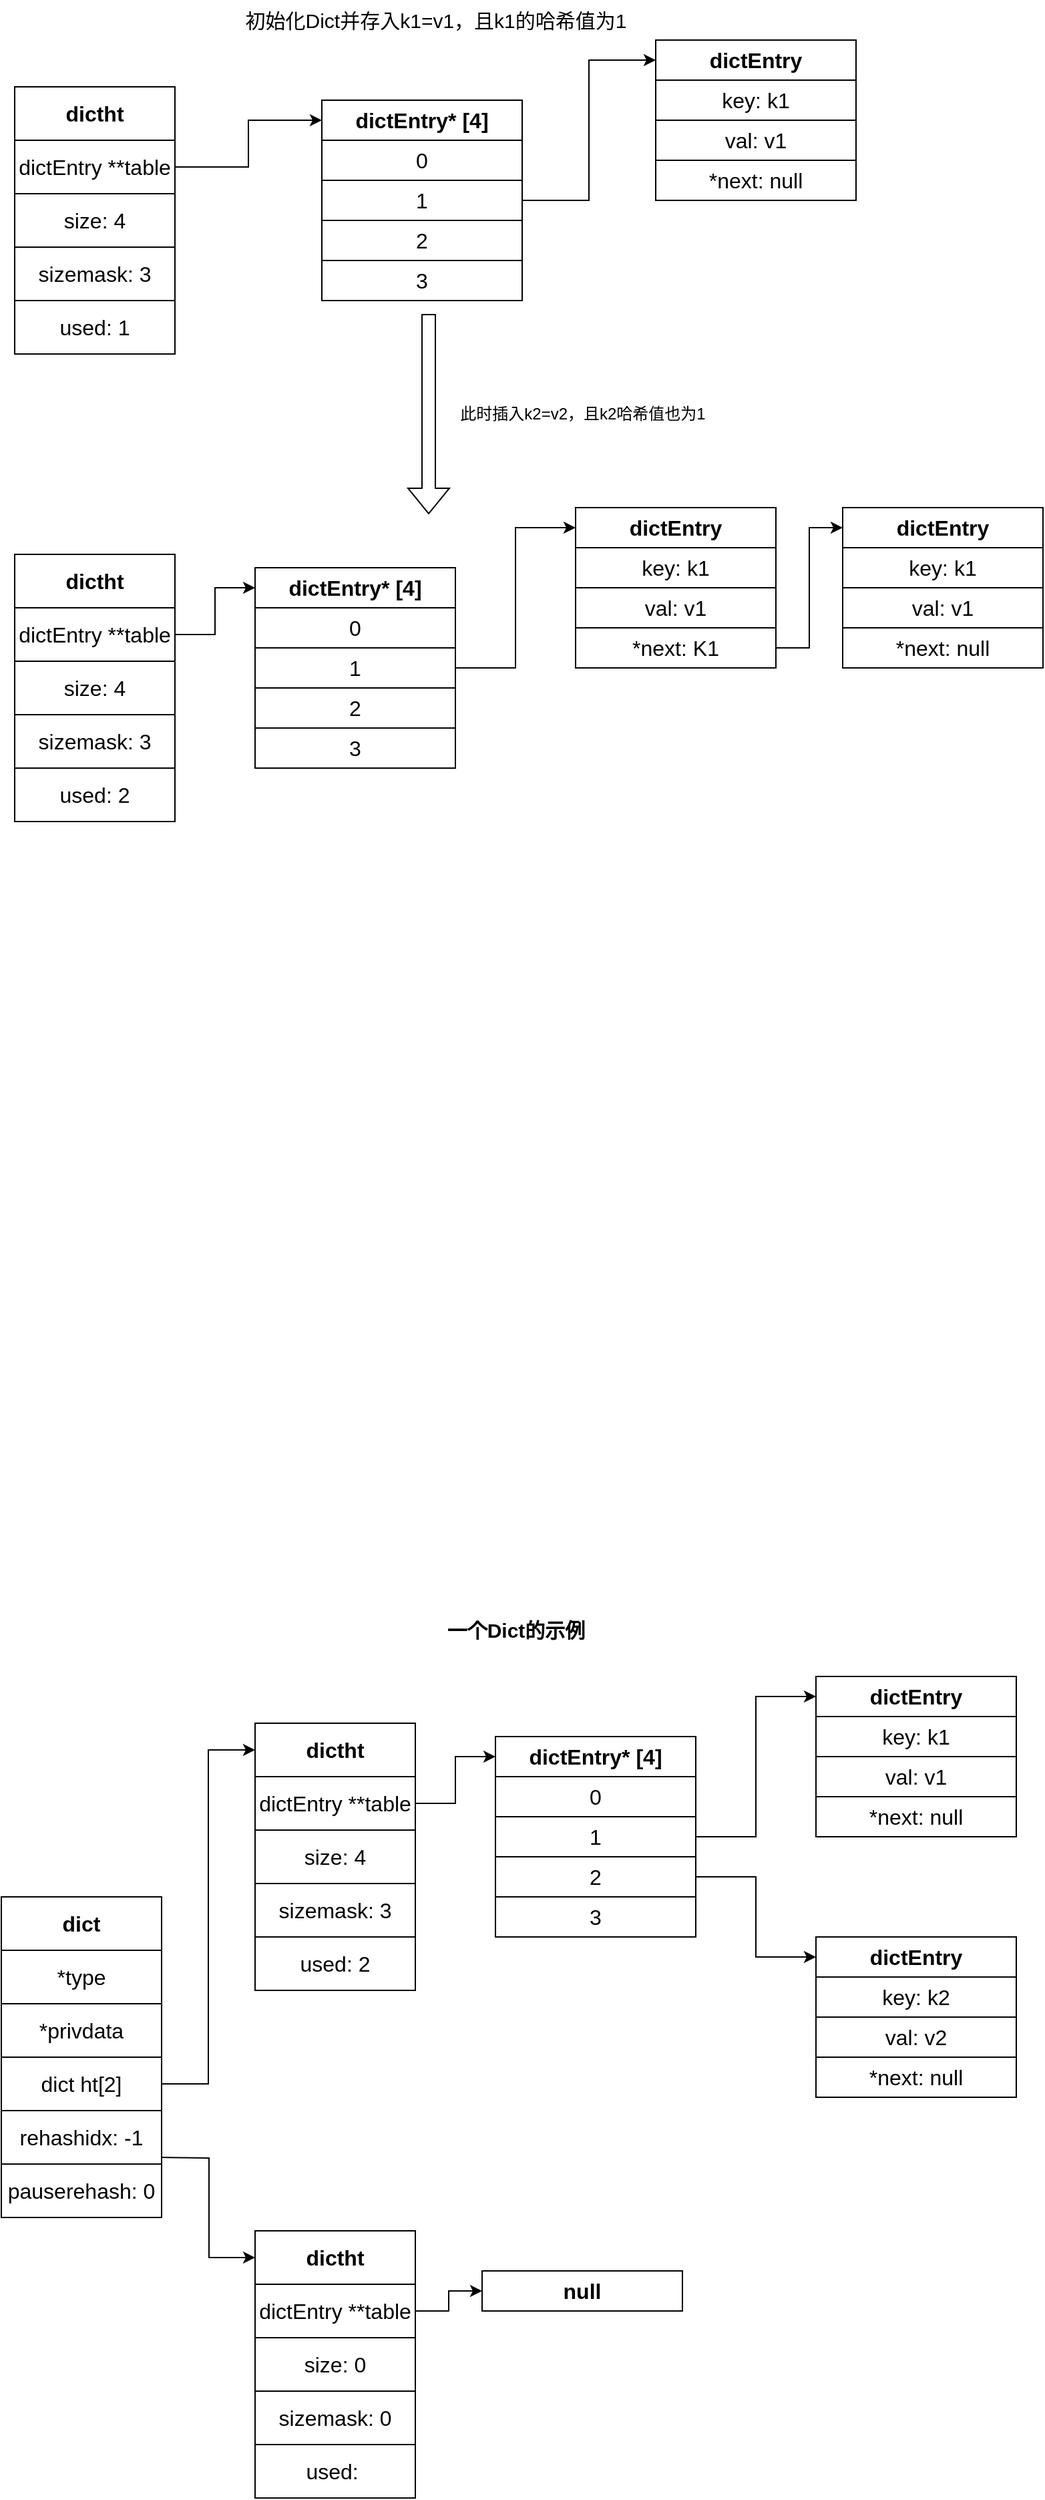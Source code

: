 <mxfile version="24.7.7">
  <diagram name="第 1 页" id="fFlaJX8ODdMYMMHQ2z1i">
    <mxGraphModel dx="1434" dy="738" grid="1" gridSize="10" guides="1" tooltips="1" connect="1" arrows="1" fold="1" page="1" pageScale="1" pageWidth="827" pageHeight="1169" math="0" shadow="0">
      <root>
        <mxCell id="0" />
        <mxCell id="1" parent="0" />
        <mxCell id="mK7CetRMmwwFLpDrGTnG-1" value="dictht" style="rounded=0;whiteSpace=wrap;html=1;fontSize=16;fontStyle=1" vertex="1" parent="1">
          <mxGeometry x="30" y="120" width="120" height="40" as="geometry" />
        </mxCell>
        <mxCell id="mK7CetRMmwwFLpDrGTnG-15" style="edgeStyle=orthogonalEdgeStyle;rounded=0;orthogonalLoop=1;jettySize=auto;html=1;entryX=0;entryY=0.5;entryDx=0;entryDy=0;" edge="1" parent="1" source="mK7CetRMmwwFLpDrGTnG-2" target="mK7CetRMmwwFLpDrGTnG-6">
          <mxGeometry relative="1" as="geometry" />
        </mxCell>
        <mxCell id="mK7CetRMmwwFLpDrGTnG-2" value="dictEntry **table" style="rounded=0;whiteSpace=wrap;html=1;fontSize=16;fontStyle=0" vertex="1" parent="1">
          <mxGeometry x="30" y="160" width="120" height="40" as="geometry" />
        </mxCell>
        <mxCell id="mK7CetRMmwwFLpDrGTnG-3" value="size: 4" style="rounded=0;whiteSpace=wrap;html=1;fontSize=16;fontStyle=0" vertex="1" parent="1">
          <mxGeometry x="30" y="200" width="120" height="40" as="geometry" />
        </mxCell>
        <mxCell id="mK7CetRMmwwFLpDrGTnG-4" value="sizemask: 3" style="rounded=0;whiteSpace=wrap;html=1;fontSize=16;fontStyle=0" vertex="1" parent="1">
          <mxGeometry x="30" y="240" width="120" height="40" as="geometry" />
        </mxCell>
        <mxCell id="mK7CetRMmwwFLpDrGTnG-5" value="used: 1" style="rounded=0;whiteSpace=wrap;html=1;fontSize=16;fontStyle=0" vertex="1" parent="1">
          <mxGeometry x="30" y="280" width="120" height="40" as="geometry" />
        </mxCell>
        <mxCell id="mK7CetRMmwwFLpDrGTnG-6" value="dictEntry* [4]" style="rounded=0;whiteSpace=wrap;html=1;fontSize=16;fontStyle=1" vertex="1" parent="1">
          <mxGeometry x="260" y="130" width="150" height="30" as="geometry" />
        </mxCell>
        <mxCell id="mK7CetRMmwwFLpDrGTnG-11" value="0" style="rounded=0;whiteSpace=wrap;html=1;fontSize=16;fontStyle=0" vertex="1" parent="1">
          <mxGeometry x="260" y="160" width="150" height="30" as="geometry" />
        </mxCell>
        <mxCell id="mK7CetRMmwwFLpDrGTnG-21" style="edgeStyle=orthogonalEdgeStyle;rounded=0;orthogonalLoop=1;jettySize=auto;html=1;exitX=1;exitY=0.5;exitDx=0;exitDy=0;entryX=0;entryY=0.5;entryDx=0;entryDy=0;" edge="1" parent="1" source="mK7CetRMmwwFLpDrGTnG-12" target="mK7CetRMmwwFLpDrGTnG-16">
          <mxGeometry relative="1" as="geometry" />
        </mxCell>
        <mxCell id="mK7CetRMmwwFLpDrGTnG-12" value="1" style="rounded=0;whiteSpace=wrap;html=1;fontSize=16;fontStyle=0" vertex="1" parent="1">
          <mxGeometry x="260" y="190" width="150" height="30" as="geometry" />
        </mxCell>
        <mxCell id="mK7CetRMmwwFLpDrGTnG-13" value="2" style="rounded=0;whiteSpace=wrap;html=1;fontSize=16;fontStyle=0" vertex="1" parent="1">
          <mxGeometry x="260" y="220" width="150" height="30" as="geometry" />
        </mxCell>
        <mxCell id="mK7CetRMmwwFLpDrGTnG-14" value="3" style="rounded=0;whiteSpace=wrap;html=1;fontSize=16;fontStyle=0" vertex="1" parent="1">
          <mxGeometry x="260" y="250" width="150" height="30" as="geometry" />
        </mxCell>
        <mxCell id="mK7CetRMmwwFLpDrGTnG-16" value="dictEntry" style="rounded=0;whiteSpace=wrap;html=1;fontSize=16;fontStyle=1" vertex="1" parent="1">
          <mxGeometry x="510" y="85" width="150" height="30" as="geometry" />
        </mxCell>
        <mxCell id="mK7CetRMmwwFLpDrGTnG-17" value="key: k1" style="rounded=0;whiteSpace=wrap;html=1;fontSize=16;fontStyle=0" vertex="1" parent="1">
          <mxGeometry x="510" y="115" width="150" height="30" as="geometry" />
        </mxCell>
        <mxCell id="mK7CetRMmwwFLpDrGTnG-18" value="val: v1" style="rounded=0;whiteSpace=wrap;html=1;fontSize=16;fontStyle=0" vertex="1" parent="1">
          <mxGeometry x="510" y="145" width="150" height="30" as="geometry" />
        </mxCell>
        <mxCell id="mK7CetRMmwwFLpDrGTnG-19" value="*next: null" style="rounded=0;whiteSpace=wrap;html=1;fontSize=16;fontStyle=0" vertex="1" parent="1">
          <mxGeometry x="510" y="175" width="150" height="30" as="geometry" />
        </mxCell>
        <mxCell id="mK7CetRMmwwFLpDrGTnG-22" value="初始化Dict并存入k1=v1，且k1的哈希值为1" style="text;html=1;align=center;verticalAlign=middle;resizable=0;points=[];autosize=1;strokeColor=none;fillColor=none;fontSize=15;" vertex="1" parent="1">
          <mxGeometry x="190" y="55" width="310" height="30" as="geometry" />
        </mxCell>
        <mxCell id="mK7CetRMmwwFLpDrGTnG-24" value="dictht" style="rounded=0;whiteSpace=wrap;html=1;fontSize=16;fontStyle=1" vertex="1" parent="1">
          <mxGeometry x="30" y="470" width="120" height="40" as="geometry" />
        </mxCell>
        <mxCell id="mK7CetRMmwwFLpDrGTnG-25" style="edgeStyle=orthogonalEdgeStyle;rounded=0;orthogonalLoop=1;jettySize=auto;html=1;entryX=0;entryY=0.5;entryDx=0;entryDy=0;" edge="1" parent="1" source="mK7CetRMmwwFLpDrGTnG-26" target="mK7CetRMmwwFLpDrGTnG-30">
          <mxGeometry relative="1" as="geometry" />
        </mxCell>
        <mxCell id="mK7CetRMmwwFLpDrGTnG-26" value="dictEntry **table" style="rounded=0;whiteSpace=wrap;html=1;fontSize=16;fontStyle=0" vertex="1" parent="1">
          <mxGeometry x="30" y="510" width="120" height="40" as="geometry" />
        </mxCell>
        <mxCell id="mK7CetRMmwwFLpDrGTnG-27" value="size: 4" style="rounded=0;whiteSpace=wrap;html=1;fontSize=16;fontStyle=0" vertex="1" parent="1">
          <mxGeometry x="30" y="550" width="120" height="40" as="geometry" />
        </mxCell>
        <mxCell id="mK7CetRMmwwFLpDrGTnG-28" value="sizemask: 3" style="rounded=0;whiteSpace=wrap;html=1;fontSize=16;fontStyle=0" vertex="1" parent="1">
          <mxGeometry x="30" y="590" width="120" height="40" as="geometry" />
        </mxCell>
        <mxCell id="mK7CetRMmwwFLpDrGTnG-29" value="used: 2" style="rounded=0;whiteSpace=wrap;html=1;fontSize=16;fontStyle=0" vertex="1" parent="1">
          <mxGeometry x="30" y="630" width="120" height="40" as="geometry" />
        </mxCell>
        <mxCell id="mK7CetRMmwwFLpDrGTnG-30" value="dictEntry* [4]" style="rounded=0;whiteSpace=wrap;html=1;fontSize=16;fontStyle=1" vertex="1" parent="1">
          <mxGeometry x="210" y="480" width="150" height="30" as="geometry" />
        </mxCell>
        <mxCell id="mK7CetRMmwwFLpDrGTnG-31" value="0" style="rounded=0;whiteSpace=wrap;html=1;fontSize=16;fontStyle=0" vertex="1" parent="1">
          <mxGeometry x="210" y="510" width="150" height="30" as="geometry" />
        </mxCell>
        <mxCell id="mK7CetRMmwwFLpDrGTnG-32" style="edgeStyle=orthogonalEdgeStyle;rounded=0;orthogonalLoop=1;jettySize=auto;html=1;exitX=1;exitY=0.5;exitDx=0;exitDy=0;entryX=0;entryY=0.5;entryDx=0;entryDy=0;" edge="1" parent="1" source="mK7CetRMmwwFLpDrGTnG-33" target="mK7CetRMmwwFLpDrGTnG-36">
          <mxGeometry relative="1" as="geometry" />
        </mxCell>
        <mxCell id="mK7CetRMmwwFLpDrGTnG-33" value="1" style="rounded=0;whiteSpace=wrap;html=1;fontSize=16;fontStyle=0" vertex="1" parent="1">
          <mxGeometry x="210" y="540" width="150" height="30" as="geometry" />
        </mxCell>
        <mxCell id="mK7CetRMmwwFLpDrGTnG-34" value="2" style="rounded=0;whiteSpace=wrap;html=1;fontSize=16;fontStyle=0" vertex="1" parent="1">
          <mxGeometry x="210" y="570" width="150" height="30" as="geometry" />
        </mxCell>
        <mxCell id="mK7CetRMmwwFLpDrGTnG-35" value="3" style="rounded=0;whiteSpace=wrap;html=1;fontSize=16;fontStyle=0" vertex="1" parent="1">
          <mxGeometry x="210" y="600" width="150" height="30" as="geometry" />
        </mxCell>
        <mxCell id="mK7CetRMmwwFLpDrGTnG-36" value="dictEntry" style="rounded=0;whiteSpace=wrap;html=1;fontSize=16;fontStyle=1" vertex="1" parent="1">
          <mxGeometry x="450" y="435" width="150" height="30" as="geometry" />
        </mxCell>
        <mxCell id="mK7CetRMmwwFLpDrGTnG-37" value="key: k1" style="rounded=0;whiteSpace=wrap;html=1;fontSize=16;fontStyle=0" vertex="1" parent="1">
          <mxGeometry x="450" y="465" width="150" height="30" as="geometry" />
        </mxCell>
        <mxCell id="mK7CetRMmwwFLpDrGTnG-38" value="val: v1" style="rounded=0;whiteSpace=wrap;html=1;fontSize=16;fontStyle=0" vertex="1" parent="1">
          <mxGeometry x="450" y="495" width="150" height="30" as="geometry" />
        </mxCell>
        <mxCell id="mK7CetRMmwwFLpDrGTnG-47" style="edgeStyle=orthogonalEdgeStyle;rounded=0;orthogonalLoop=1;jettySize=auto;html=1;exitX=1;exitY=0.5;exitDx=0;exitDy=0;entryX=0;entryY=0.5;entryDx=0;entryDy=0;" edge="1" parent="1" source="mK7CetRMmwwFLpDrGTnG-39" target="mK7CetRMmwwFLpDrGTnG-43">
          <mxGeometry relative="1" as="geometry" />
        </mxCell>
        <mxCell id="mK7CetRMmwwFLpDrGTnG-39" value="*next: K1" style="rounded=0;whiteSpace=wrap;html=1;fontSize=16;fontStyle=0" vertex="1" parent="1">
          <mxGeometry x="450" y="525" width="150" height="30" as="geometry" />
        </mxCell>
        <mxCell id="mK7CetRMmwwFLpDrGTnG-41" value="" style="shape=flexArrow;endArrow=classic;html=1;rounded=0;" edge="1" parent="1">
          <mxGeometry width="50" height="50" relative="1" as="geometry">
            <mxPoint x="340" y="290" as="sourcePoint" />
            <mxPoint x="340" y="440" as="targetPoint" />
          </mxGeometry>
        </mxCell>
        <mxCell id="mK7CetRMmwwFLpDrGTnG-42" value="此时插入k2=v2，且k2哈希值也为1" style="text;html=1;align=center;verticalAlign=middle;resizable=0;points=[];autosize=1;strokeColor=none;fillColor=none;" vertex="1" parent="1">
          <mxGeometry x="350" y="350" width="210" height="30" as="geometry" />
        </mxCell>
        <mxCell id="mK7CetRMmwwFLpDrGTnG-43" value="dictEntry" style="rounded=0;whiteSpace=wrap;html=1;fontSize=16;fontStyle=1" vertex="1" parent="1">
          <mxGeometry x="650" y="435" width="150" height="30" as="geometry" />
        </mxCell>
        <mxCell id="mK7CetRMmwwFLpDrGTnG-44" value="key: k1" style="rounded=0;whiteSpace=wrap;html=1;fontSize=16;fontStyle=0" vertex="1" parent="1">
          <mxGeometry x="650" y="465" width="150" height="30" as="geometry" />
        </mxCell>
        <mxCell id="mK7CetRMmwwFLpDrGTnG-45" value="val: v1" style="rounded=0;whiteSpace=wrap;html=1;fontSize=16;fontStyle=0" vertex="1" parent="1">
          <mxGeometry x="650" y="495" width="150" height="30" as="geometry" />
        </mxCell>
        <mxCell id="mK7CetRMmwwFLpDrGTnG-46" value="*next: null" style="rounded=0;whiteSpace=wrap;html=1;fontSize=16;fontStyle=0" vertex="1" parent="1">
          <mxGeometry x="650" y="525" width="150" height="30" as="geometry" />
        </mxCell>
        <mxCell id="mK7CetRMmwwFLpDrGTnG-48" value="dictht" style="rounded=0;whiteSpace=wrap;html=1;fontSize=16;fontStyle=1" vertex="1" parent="1">
          <mxGeometry x="210" y="1345" width="120" height="40" as="geometry" />
        </mxCell>
        <mxCell id="mK7CetRMmwwFLpDrGTnG-49" style="edgeStyle=orthogonalEdgeStyle;rounded=0;orthogonalLoop=1;jettySize=auto;html=1;entryX=0;entryY=0.5;entryDx=0;entryDy=0;" edge="1" parent="1" source="mK7CetRMmwwFLpDrGTnG-50" target="mK7CetRMmwwFLpDrGTnG-54">
          <mxGeometry relative="1" as="geometry" />
        </mxCell>
        <mxCell id="mK7CetRMmwwFLpDrGTnG-50" value="dictEntry **table" style="rounded=0;whiteSpace=wrap;html=1;fontSize=16;fontStyle=0" vertex="1" parent="1">
          <mxGeometry x="210" y="1385" width="120" height="40" as="geometry" />
        </mxCell>
        <mxCell id="mK7CetRMmwwFLpDrGTnG-51" value="size: 4" style="rounded=0;whiteSpace=wrap;html=1;fontSize=16;fontStyle=0" vertex="1" parent="1">
          <mxGeometry x="210" y="1425" width="120" height="40" as="geometry" />
        </mxCell>
        <mxCell id="mK7CetRMmwwFLpDrGTnG-52" value="sizemask: 3" style="rounded=0;whiteSpace=wrap;html=1;fontSize=16;fontStyle=0" vertex="1" parent="1">
          <mxGeometry x="210" y="1465" width="120" height="40" as="geometry" />
        </mxCell>
        <mxCell id="mK7CetRMmwwFLpDrGTnG-53" value="used: 2" style="rounded=0;whiteSpace=wrap;html=1;fontSize=16;fontStyle=0" vertex="1" parent="1">
          <mxGeometry x="210" y="1505" width="120" height="40" as="geometry" />
        </mxCell>
        <mxCell id="mK7CetRMmwwFLpDrGTnG-54" value="dictEntry* [4]" style="rounded=0;whiteSpace=wrap;html=1;fontSize=16;fontStyle=1" vertex="1" parent="1">
          <mxGeometry x="390" y="1355" width="150" height="30" as="geometry" />
        </mxCell>
        <mxCell id="mK7CetRMmwwFLpDrGTnG-55" value="0" style="rounded=0;whiteSpace=wrap;html=1;fontSize=16;fontStyle=0" vertex="1" parent="1">
          <mxGeometry x="390" y="1385" width="150" height="30" as="geometry" />
        </mxCell>
        <mxCell id="mK7CetRMmwwFLpDrGTnG-56" style="edgeStyle=orthogonalEdgeStyle;rounded=0;orthogonalLoop=1;jettySize=auto;html=1;exitX=1;exitY=0.5;exitDx=0;exitDy=0;entryX=0;entryY=0.5;entryDx=0;entryDy=0;" edge="1" parent="1" source="mK7CetRMmwwFLpDrGTnG-57" target="mK7CetRMmwwFLpDrGTnG-60">
          <mxGeometry relative="1" as="geometry" />
        </mxCell>
        <mxCell id="mK7CetRMmwwFLpDrGTnG-57" value="1" style="rounded=0;whiteSpace=wrap;html=1;fontSize=16;fontStyle=0" vertex="1" parent="1">
          <mxGeometry x="390" y="1415" width="150" height="30" as="geometry" />
        </mxCell>
        <mxCell id="mK7CetRMmwwFLpDrGTnG-58" value="2" style="rounded=0;whiteSpace=wrap;html=1;fontSize=16;fontStyle=0" vertex="1" parent="1">
          <mxGeometry x="390" y="1445" width="150" height="30" as="geometry" />
        </mxCell>
        <mxCell id="mK7CetRMmwwFLpDrGTnG-59" value="3" style="rounded=0;whiteSpace=wrap;html=1;fontSize=16;fontStyle=0" vertex="1" parent="1">
          <mxGeometry x="390" y="1475" width="150" height="30" as="geometry" />
        </mxCell>
        <mxCell id="mK7CetRMmwwFLpDrGTnG-60" value="dictEntry" style="rounded=0;whiteSpace=wrap;html=1;fontSize=16;fontStyle=1" vertex="1" parent="1">
          <mxGeometry x="630" y="1310" width="150" height="30" as="geometry" />
        </mxCell>
        <mxCell id="mK7CetRMmwwFLpDrGTnG-61" value="key: k1" style="rounded=0;whiteSpace=wrap;html=1;fontSize=16;fontStyle=0" vertex="1" parent="1">
          <mxGeometry x="630" y="1340" width="150" height="30" as="geometry" />
        </mxCell>
        <mxCell id="mK7CetRMmwwFLpDrGTnG-62" value="val: v1" style="rounded=0;whiteSpace=wrap;html=1;fontSize=16;fontStyle=0" vertex="1" parent="1">
          <mxGeometry x="630" y="1370" width="150" height="30" as="geometry" />
        </mxCell>
        <mxCell id="mK7CetRMmwwFLpDrGTnG-63" style="edgeStyle=orthogonalEdgeStyle;rounded=0;orthogonalLoop=1;jettySize=auto;html=1;exitX=1;exitY=0.5;exitDx=0;exitDy=0;entryX=0;entryY=0.5;entryDx=0;entryDy=0;" edge="1" parent="1" source="mK7CetRMmwwFLpDrGTnG-58" target="mK7CetRMmwwFLpDrGTnG-65">
          <mxGeometry relative="1" as="geometry">
            <mxPoint x="580" y="1550" as="sourcePoint" />
          </mxGeometry>
        </mxCell>
        <mxCell id="mK7CetRMmwwFLpDrGTnG-64" value="*next: null" style="rounded=0;whiteSpace=wrap;html=1;fontSize=16;fontStyle=0" vertex="1" parent="1">
          <mxGeometry x="630" y="1400" width="150" height="30" as="geometry" />
        </mxCell>
        <mxCell id="mK7CetRMmwwFLpDrGTnG-65" value="dictEntry" style="rounded=0;whiteSpace=wrap;html=1;fontSize=16;fontStyle=1" vertex="1" parent="1">
          <mxGeometry x="630" y="1505" width="150" height="30" as="geometry" />
        </mxCell>
        <mxCell id="mK7CetRMmwwFLpDrGTnG-66" value="key: k2" style="rounded=0;whiteSpace=wrap;html=1;fontSize=16;fontStyle=0" vertex="1" parent="1">
          <mxGeometry x="630" y="1535" width="150" height="30" as="geometry" />
        </mxCell>
        <mxCell id="mK7CetRMmwwFLpDrGTnG-67" value="val: v2" style="rounded=0;whiteSpace=wrap;html=1;fontSize=16;fontStyle=0" vertex="1" parent="1">
          <mxGeometry x="630" y="1565" width="150" height="30" as="geometry" />
        </mxCell>
        <mxCell id="mK7CetRMmwwFLpDrGTnG-68" value="*next: null" style="rounded=0;whiteSpace=wrap;html=1;fontSize=16;fontStyle=0" vertex="1" parent="1">
          <mxGeometry x="630" y="1595" width="150" height="30" as="geometry" />
        </mxCell>
        <mxCell id="mK7CetRMmwwFLpDrGTnG-69" value="dict" style="rounded=0;whiteSpace=wrap;html=1;fontSize=16;fontStyle=1" vertex="1" parent="1">
          <mxGeometry x="20" y="1475" width="120" height="40" as="geometry" />
        </mxCell>
        <mxCell id="mK7CetRMmwwFLpDrGTnG-70" value="*type" style="rounded=0;whiteSpace=wrap;html=1;fontSize=16;fontStyle=0" vertex="1" parent="1">
          <mxGeometry x="20" y="1515" width="120" height="40" as="geometry" />
        </mxCell>
        <mxCell id="mK7CetRMmwwFLpDrGTnG-71" value="*privdata" style="rounded=0;whiteSpace=wrap;html=1;fontSize=16;fontStyle=0" vertex="1" parent="1">
          <mxGeometry x="20" y="1555" width="120" height="40" as="geometry" />
        </mxCell>
        <mxCell id="mK7CetRMmwwFLpDrGTnG-75" style="edgeStyle=orthogonalEdgeStyle;rounded=0;orthogonalLoop=1;jettySize=auto;html=1;exitX=1;exitY=0.5;exitDx=0;exitDy=0;entryX=0;entryY=0.5;entryDx=0;entryDy=0;" edge="1" parent="1" source="mK7CetRMmwwFLpDrGTnG-72" target="mK7CetRMmwwFLpDrGTnG-48">
          <mxGeometry relative="1" as="geometry" />
        </mxCell>
        <mxCell id="mK7CetRMmwwFLpDrGTnG-86" style="edgeStyle=orthogonalEdgeStyle;rounded=0;orthogonalLoop=1;jettySize=auto;html=1;exitX=1;exitY=0.5;exitDx=0;exitDy=0;entryX=0;entryY=0.5;entryDx=0;entryDy=0;" edge="1" parent="1" target="mK7CetRMmwwFLpDrGTnG-76">
          <mxGeometry relative="1" as="geometry">
            <mxPoint x="140" y="1670" as="sourcePoint" />
          </mxGeometry>
        </mxCell>
        <mxCell id="mK7CetRMmwwFLpDrGTnG-72" value="dict ht[2]" style="rounded=0;whiteSpace=wrap;html=1;fontSize=16;fontStyle=0" vertex="1" parent="1">
          <mxGeometry x="20" y="1595" width="120" height="40" as="geometry" />
        </mxCell>
        <mxCell id="mK7CetRMmwwFLpDrGTnG-73" value="rehashidx: -1" style="rounded=0;whiteSpace=wrap;html=1;fontSize=16;fontStyle=0" vertex="1" parent="1">
          <mxGeometry x="20" y="1635" width="120" height="40" as="geometry" />
        </mxCell>
        <mxCell id="mK7CetRMmwwFLpDrGTnG-74" value="pauserehash: 0" style="rounded=0;whiteSpace=wrap;html=1;fontSize=16;fontStyle=0" vertex="1" parent="1">
          <mxGeometry x="20" y="1675" width="120" height="40" as="geometry" />
        </mxCell>
        <mxCell id="mK7CetRMmwwFLpDrGTnG-76" value="dictht" style="rounded=0;whiteSpace=wrap;html=1;fontSize=16;fontStyle=1" vertex="1" parent="1">
          <mxGeometry x="210" y="1725" width="120" height="40" as="geometry" />
        </mxCell>
        <mxCell id="mK7CetRMmwwFLpDrGTnG-85" style="edgeStyle=orthogonalEdgeStyle;rounded=0;orthogonalLoop=1;jettySize=auto;html=1;exitX=1;exitY=0.5;exitDx=0;exitDy=0;entryX=0;entryY=0.5;entryDx=0;entryDy=0;" edge="1" parent="1" source="mK7CetRMmwwFLpDrGTnG-77" target="mK7CetRMmwwFLpDrGTnG-81">
          <mxGeometry relative="1" as="geometry" />
        </mxCell>
        <mxCell id="mK7CetRMmwwFLpDrGTnG-77" value="dictEntry **table" style="rounded=0;whiteSpace=wrap;html=1;fontSize=16;fontStyle=0" vertex="1" parent="1">
          <mxGeometry x="210" y="1765" width="120" height="40" as="geometry" />
        </mxCell>
        <mxCell id="mK7CetRMmwwFLpDrGTnG-78" value="size: 0" style="rounded=0;whiteSpace=wrap;html=1;fontSize=16;fontStyle=0" vertex="1" parent="1">
          <mxGeometry x="210" y="1805" width="120" height="40" as="geometry" />
        </mxCell>
        <mxCell id="mK7CetRMmwwFLpDrGTnG-79" value="sizemask: 0" style="rounded=0;whiteSpace=wrap;html=1;fontSize=16;fontStyle=0" vertex="1" parent="1">
          <mxGeometry x="210" y="1845" width="120" height="40" as="geometry" />
        </mxCell>
        <mxCell id="mK7CetRMmwwFLpDrGTnG-80" value="used:&amp;nbsp;" style="rounded=0;whiteSpace=wrap;html=1;fontSize=16;fontStyle=0" vertex="1" parent="1">
          <mxGeometry x="210" y="1885" width="120" height="40" as="geometry" />
        </mxCell>
        <mxCell id="mK7CetRMmwwFLpDrGTnG-81" value="null" style="rounded=0;whiteSpace=wrap;html=1;fontSize=16;fontStyle=1" vertex="1" parent="1">
          <mxGeometry x="380" y="1755" width="150" height="30" as="geometry" />
        </mxCell>
        <mxCell id="mK7CetRMmwwFLpDrGTnG-87" value="一个Dict的示例" style="text;html=1;align=center;verticalAlign=middle;resizable=0;points=[];autosize=1;strokeColor=none;fillColor=none;fontSize=15;fontStyle=1" vertex="1" parent="1">
          <mxGeometry x="345" y="1260" width="120" height="30" as="geometry" />
        </mxCell>
      </root>
    </mxGraphModel>
  </diagram>
</mxfile>
